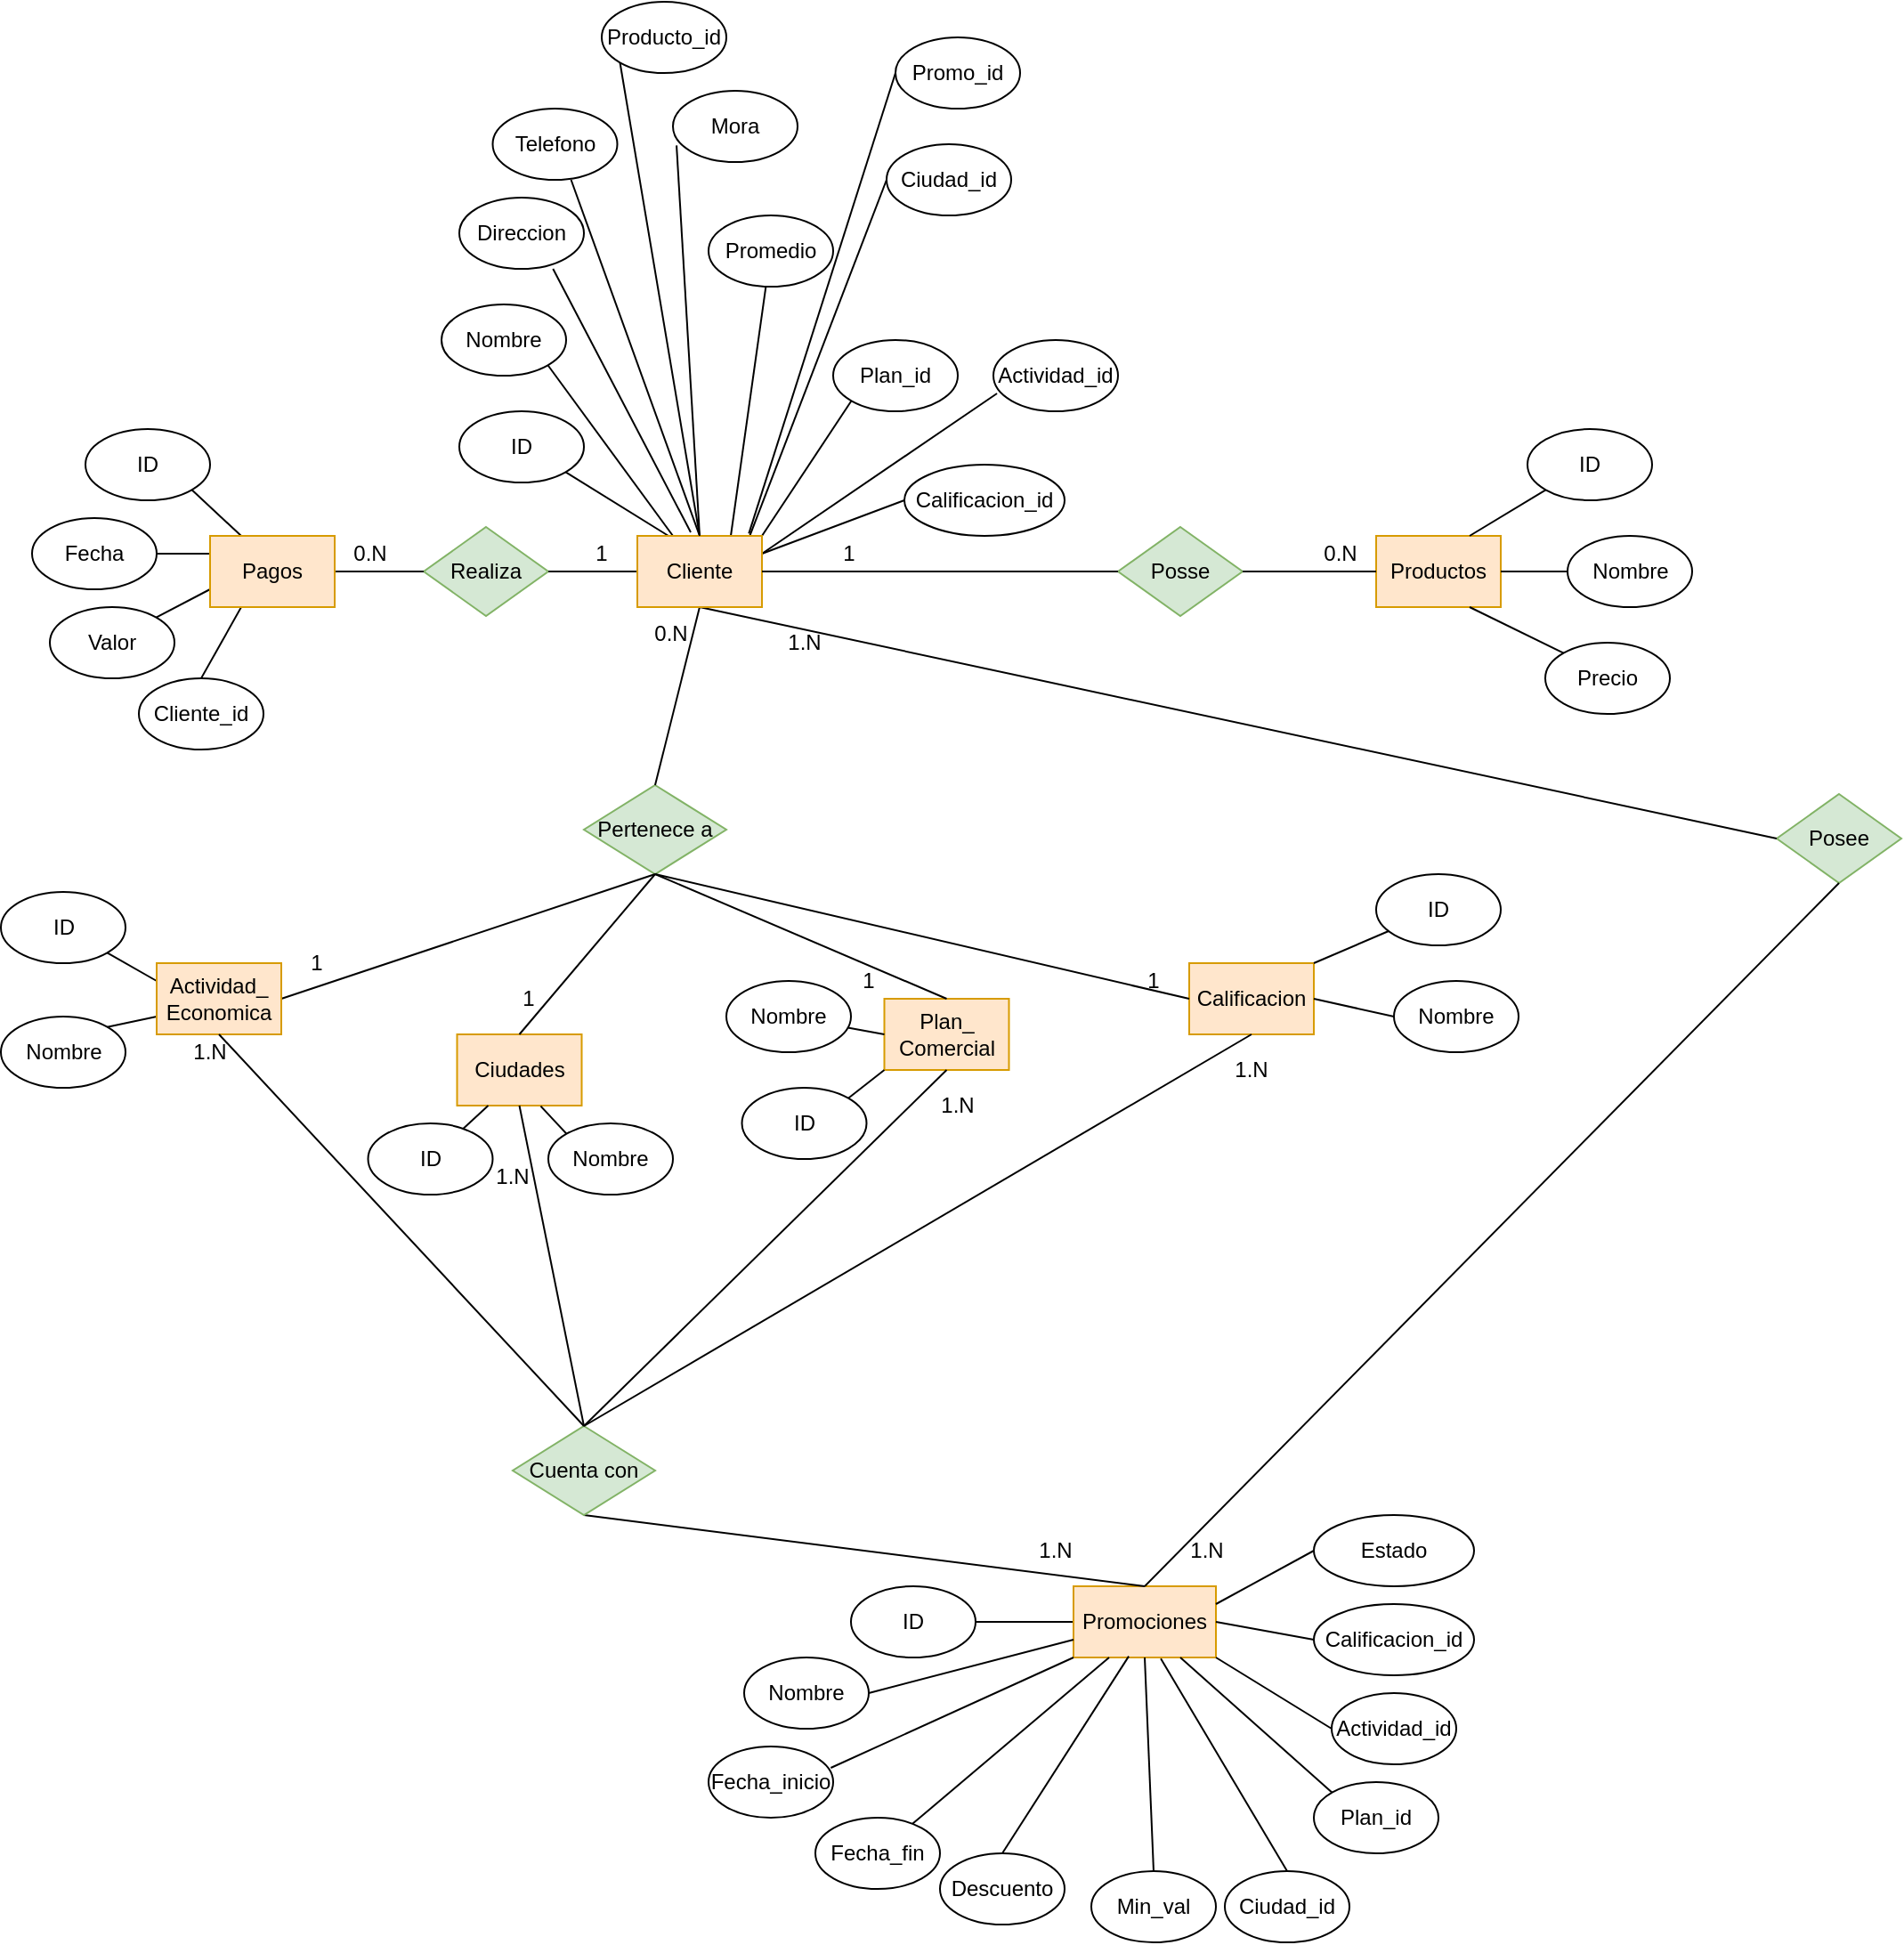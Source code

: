 <mxfile version="14.4.3" type="google"><diagram id="VTu1yRPB9StoLxbGAyZI" name="Page-1"><mxGraphModel dx="782" dy="469" grid="1" gridSize="10" guides="1" tooltips="1" connect="1" arrows="1" fold="1" page="1" pageScale="1" pageWidth="1400" pageHeight="850" math="0" shadow="0"><root><mxCell id="0"/><mxCell id="1" parent="0"/><mxCell id="OQWHtWhFhdK7vnxGkESi-1" value="Pagos" style="rounded=0;whiteSpace=wrap;html=1;" parent="1" vertex="1"><mxGeometry x="130" y="310" width="70" height="40" as="geometry"/></mxCell><mxCell id="OQWHtWhFhdK7vnxGkESi-2" value="ID" style="ellipse;whiteSpace=wrap;html=1;" parent="1" vertex="1"><mxGeometry x="60" y="250" width="70" height="40" as="geometry"/></mxCell><mxCell id="OQWHtWhFhdK7vnxGkESi-5" value="" style="endArrow=none;html=1;entryX=0;entryY=0.5;entryDx=0;entryDy=0;exitX=1;exitY=0.5;exitDx=0;exitDy=0;" parent="1" source="OQWHtWhFhdK7vnxGkESi-44" target="OQWHtWhFhdK7vnxGkESi-38" edge="1"><mxGeometry width="50" height="50" relative="1" as="geometry"><mxPoint x="630" y="1010" as="sourcePoint"/><mxPoint x="680" y="960" as="targetPoint"/></mxGeometry></mxCell><mxCell id="OQWHtWhFhdK7vnxGkESi-6" value="" style="endArrow=none;html=1;exitX=1;exitY=1;exitDx=0;exitDy=0;entryX=0.25;entryY=0;entryDx=0;entryDy=0;" parent="1" source="OQWHtWhFhdK7vnxGkESi-2" target="OQWHtWhFhdK7vnxGkESi-1" edge="1"><mxGeometry width="50" height="50" relative="1" as="geometry"><mxPoint x="370" y="410" as="sourcePoint"/><mxPoint x="420" y="360" as="targetPoint"/></mxGeometry></mxCell><mxCell id="OQWHtWhFhdK7vnxGkESi-8" value="Fecha" style="ellipse;whiteSpace=wrap;html=1;" parent="1" vertex="1"><mxGeometry x="30" y="300" width="70" height="40" as="geometry"/></mxCell><mxCell id="OQWHtWhFhdK7vnxGkESi-9" value="Valor" style="ellipse;whiteSpace=wrap;html=1;" parent="1" vertex="1"><mxGeometry x="40" y="350" width="70" height="40" as="geometry"/></mxCell><mxCell id="OQWHtWhFhdK7vnxGkESi-10" value="Cliente_id" style="ellipse;whiteSpace=wrap;html=1;" parent="1" vertex="1"><mxGeometry x="90" y="390" width="70" height="40" as="geometry"/></mxCell><mxCell id="OQWHtWhFhdK7vnxGkESi-11" value="" style="endArrow=none;html=1;exitX=1;exitY=0.5;exitDx=0;exitDy=0;entryX=0;entryY=0.25;entryDx=0;entryDy=0;" parent="1" source="OQWHtWhFhdK7vnxGkESi-8" target="OQWHtWhFhdK7vnxGkESi-1" edge="1"><mxGeometry width="50" height="50" relative="1" as="geometry"><mxPoint x="370" y="410" as="sourcePoint"/><mxPoint x="420" y="360" as="targetPoint"/></mxGeometry></mxCell><mxCell id="OQWHtWhFhdK7vnxGkESi-12" value="" style="endArrow=none;html=1;exitX=1;exitY=0;exitDx=0;exitDy=0;entryX=0;entryY=0.75;entryDx=0;entryDy=0;" parent="1" source="OQWHtWhFhdK7vnxGkESi-9" target="OQWHtWhFhdK7vnxGkESi-1" edge="1"><mxGeometry width="50" height="50" relative="1" as="geometry"><mxPoint x="110" y="330" as="sourcePoint"/><mxPoint x="140" y="330" as="targetPoint"/></mxGeometry></mxCell><mxCell id="OQWHtWhFhdK7vnxGkESi-13" value="" style="endArrow=none;html=1;entryX=0.25;entryY=1;entryDx=0;entryDy=0;exitX=0.5;exitY=0;exitDx=0;exitDy=0;" parent="1" source="OQWHtWhFhdK7vnxGkESi-10" target="OQWHtWhFhdK7vnxGkESi-1" edge="1"><mxGeometry width="50" height="50" relative="1" as="geometry"><mxPoint x="190" y="380" as="sourcePoint"/><mxPoint x="140" y="350" as="targetPoint"/></mxGeometry></mxCell><mxCell id="OQWHtWhFhdK7vnxGkESi-14" value="Realiza" style="rhombus;whiteSpace=wrap;html=1;fillColor=#d5e8d4;strokeColor=#82b366;" parent="1" vertex="1"><mxGeometry x="250" y="305" width="70" height="50" as="geometry"/></mxCell><mxCell id="OQWHtWhFhdK7vnxGkESi-15" value="" style="endArrow=none;html=1;exitX=1;exitY=0.5;exitDx=0;exitDy=0;entryX=0;entryY=0.5;entryDx=0;entryDy=0;" parent="1" source="OQWHtWhFhdK7vnxGkESi-1" target="OQWHtWhFhdK7vnxGkESi-14" edge="1"><mxGeometry width="50" height="50" relative="1" as="geometry"><mxPoint x="370" y="410" as="sourcePoint"/><mxPoint x="420" y="360" as="targetPoint"/></mxGeometry></mxCell><mxCell id="OQWHtWhFhdK7vnxGkESi-16" value="Cliente" style="rounded=0;whiteSpace=wrap;html=1;" parent="1" vertex="1"><mxGeometry x="370" y="310" width="70" height="40" as="geometry"/></mxCell><mxCell id="OQWHtWhFhdK7vnxGkESi-17" value="ID" style="ellipse;whiteSpace=wrap;html=1;" parent="1" vertex="1"><mxGeometry x="270" y="240" width="70" height="40" as="geometry"/></mxCell><mxCell id="OQWHtWhFhdK7vnxGkESi-18" value="Nombre" style="ellipse;whiteSpace=wrap;html=1;" parent="1" vertex="1"><mxGeometry x="260" y="180" width="70" height="40" as="geometry"/></mxCell><mxCell id="OQWHtWhFhdK7vnxGkESi-19" value="Direccion" style="ellipse;whiteSpace=wrap;html=1;" parent="1" vertex="1"><mxGeometry x="270" y="120" width="70" height="40" as="geometry"/></mxCell><mxCell id="OQWHtWhFhdK7vnxGkESi-20" value="Promedio" style="ellipse;whiteSpace=wrap;html=1;" parent="1" vertex="1"><mxGeometry x="410" y="130" width="70" height="40" as="geometry"/></mxCell><mxCell id="OQWHtWhFhdK7vnxGkESi-21" value="Plan_id" style="ellipse;whiteSpace=wrap;html=1;" parent="1" vertex="1"><mxGeometry x="480" y="200" width="70" height="40" as="geometry"/></mxCell><mxCell id="OQWHtWhFhdK7vnxGkESi-22" value="Ciudad_id" style="ellipse;whiteSpace=wrap;html=1;" parent="1" vertex="1"><mxGeometry x="510" y="90" width="70" height="40" as="geometry"/></mxCell><mxCell id="OQWHtWhFhdK7vnxGkESi-23" value="Actividad_id" style="ellipse;whiteSpace=wrap;html=1;" parent="1" vertex="1"><mxGeometry x="570" y="200" width="70" height="40" as="geometry"/></mxCell><mxCell id="OQWHtWhFhdK7vnxGkESi-24" value="Calificacion_id" style="ellipse;whiteSpace=wrap;html=1;" parent="1" vertex="1"><mxGeometry x="520" y="270" width="90" height="40" as="geometry"/></mxCell><mxCell id="OQWHtWhFhdK7vnxGkESi-25" value="Telefono" style="ellipse;whiteSpace=wrap;html=1;" parent="1" vertex="1"><mxGeometry x="288.75" y="70" width="70" height="40" as="geometry"/></mxCell><mxCell id="OQWHtWhFhdK7vnxGkESi-26" value="Mora" style="ellipse;whiteSpace=wrap;html=1;" parent="1" vertex="1"><mxGeometry x="390" y="60" width="70" height="40" as="geometry"/></mxCell><mxCell id="OQWHtWhFhdK7vnxGkESi-27" value="" style="endArrow=none;html=1;entryX=1;entryY=1;entryDx=0;entryDy=0;exitX=0.25;exitY=0;exitDx=0;exitDy=0;" parent="1" source="OQWHtWhFhdK7vnxGkESi-16" target="OQWHtWhFhdK7vnxGkESi-17" edge="1"><mxGeometry width="50" height="50" relative="1" as="geometry"><mxPoint x="670" y="300" as="sourcePoint"/><mxPoint x="720" y="250" as="targetPoint"/></mxGeometry></mxCell><mxCell id="OQWHtWhFhdK7vnxGkESi-28" value="" style="endArrow=none;html=1;entryX=1;entryY=0.5;entryDx=0;entryDy=0;exitX=0;exitY=0.5;exitDx=0;exitDy=0;" parent="1" source="OQWHtWhFhdK7vnxGkESi-16" target="OQWHtWhFhdK7vnxGkESi-14" edge="1"><mxGeometry width="50" height="50" relative="1" as="geometry"><mxPoint x="397.5" y="320" as="sourcePoint"/><mxPoint x="369.749" y="284.142" as="targetPoint"/></mxGeometry></mxCell><mxCell id="OQWHtWhFhdK7vnxGkESi-29" value="" style="endArrow=none;html=1;entryX=1;entryY=1;entryDx=0;entryDy=0;" parent="1" target="OQWHtWhFhdK7vnxGkESi-18" edge="1"><mxGeometry width="50" height="50" relative="1" as="geometry"><mxPoint x="390" y="310" as="sourcePoint"/><mxPoint x="330" y="340" as="targetPoint"/></mxGeometry></mxCell><mxCell id="OQWHtWhFhdK7vnxGkESi-30" value="" style="endArrow=none;html=1;entryX=0.752;entryY=1;entryDx=0;entryDy=0;entryPerimeter=0;" parent="1" target="OQWHtWhFhdK7vnxGkESi-19" edge="1"><mxGeometry width="50" height="50" relative="1" as="geometry"><mxPoint x="400" y="308" as="sourcePoint"/><mxPoint x="340" y="350" as="targetPoint"/></mxGeometry></mxCell><mxCell id="OQWHtWhFhdK7vnxGkESi-31" value="" style="endArrow=none;html=1;exitX=0.75;exitY=0;exitDx=0;exitDy=0;" parent="1" source="OQWHtWhFhdK7vnxGkESi-16" target="OQWHtWhFhdK7vnxGkESi-20" edge="1"><mxGeometry width="50" height="50" relative="1" as="geometry"><mxPoint x="400" y="360" as="sourcePoint"/><mxPoint x="350" y="360" as="targetPoint"/></mxGeometry></mxCell><mxCell id="OQWHtWhFhdK7vnxGkESi-32" value="" style="endArrow=none;html=1;entryX=0;entryY=1;entryDx=0;entryDy=0;exitX=1;exitY=0;exitDx=0;exitDy=0;" parent="1" source="OQWHtWhFhdK7vnxGkESi-16" target="OQWHtWhFhdK7vnxGkESi-21" edge="1"><mxGeometry width="50" height="50" relative="1" as="geometry"><mxPoint x="410" y="370" as="sourcePoint"/><mxPoint x="360" y="370" as="targetPoint"/></mxGeometry></mxCell><mxCell id="OQWHtWhFhdK7vnxGkESi-33" value="" style="endArrow=none;html=1;entryX=1;entryY=0.25;entryDx=0;entryDy=0;exitX=0;exitY=0.5;exitDx=0;exitDy=0;" parent="1" source="OQWHtWhFhdK7vnxGkESi-24" target="gHXuXM3ZF_FcvFqk8sQ2-2" edge="1"><mxGeometry width="50" height="50" relative="1" as="geometry"><mxPoint x="420" y="380" as="sourcePoint"/><mxPoint x="370" y="380" as="targetPoint"/></mxGeometry></mxCell><mxCell id="OQWHtWhFhdK7vnxGkESi-34" value="" style="endArrow=none;html=1;exitX=0.029;exitY=0.75;exitDx=0;exitDy=0;exitPerimeter=0;entryX=1;entryY=0.25;entryDx=0;entryDy=0;" parent="1" source="OQWHtWhFhdK7vnxGkESi-23" target="OQWHtWhFhdK7vnxGkESi-16" edge="1"><mxGeometry width="50" height="50" relative="1" as="geometry"><mxPoint x="430" y="390" as="sourcePoint"/><mxPoint x="380" y="390" as="targetPoint"/></mxGeometry></mxCell><mxCell id="OQWHtWhFhdK7vnxGkESi-35" value="" style="endArrow=none;html=1;exitX=0;exitY=0.5;exitDx=0;exitDy=0;entryX=0.895;entryY=0.033;entryDx=0;entryDy=0;entryPerimeter=0;" parent="1" source="OQWHtWhFhdK7vnxGkESi-22" target="gHXuXM3ZF_FcvFqk8sQ2-2" edge="1"><mxGeometry width="50" height="50" relative="1" as="geometry"><mxPoint x="440" y="400" as="sourcePoint"/><mxPoint x="440" y="300" as="targetPoint"/></mxGeometry></mxCell><mxCell id="OQWHtWhFhdK7vnxGkESi-36" value="" style="endArrow=none;html=1;entryX=0.5;entryY=0;entryDx=0;entryDy=0;exitX=0.029;exitY=0.767;exitDx=0;exitDy=0;exitPerimeter=0;" parent="1" source="OQWHtWhFhdK7vnxGkESi-26" target="OQWHtWhFhdK7vnxGkESi-16" edge="1"><mxGeometry width="50" height="50" relative="1" as="geometry"><mxPoint x="450" y="410" as="sourcePoint"/><mxPoint x="400" y="410" as="targetPoint"/></mxGeometry></mxCell><mxCell id="OQWHtWhFhdK7vnxGkESi-37" value="" style="endArrow=none;html=1;entryX=0.5;entryY=0;entryDx=0;entryDy=0;exitX=0.629;exitY=1;exitDx=0;exitDy=0;exitPerimeter=0;" parent="1" source="OQWHtWhFhdK7vnxGkESi-25" target="OQWHtWhFhdK7vnxGkESi-16" edge="1"><mxGeometry width="50" height="50" relative="1" as="geometry"><mxPoint x="460" y="420" as="sourcePoint"/><mxPoint x="410" y="420" as="targetPoint"/></mxGeometry></mxCell><mxCell id="OQWHtWhFhdK7vnxGkESi-38" value="Promociones" style="rounded=0;whiteSpace=wrap;html=1;fillColor=#ffe6cc;strokeColor=#d79b00;" parent="1" vertex="1"><mxGeometry x="615" y="900" width="80" height="40" as="geometry"/></mxCell><mxCell id="OQWHtWhFhdK7vnxGkESi-40" value="Posee" style="rhombus;whiteSpace=wrap;html=1;fillColor=#d5e8d4;strokeColor=#82b366;" parent="1" vertex="1"><mxGeometry x="1010" y="455" width="70" height="50" as="geometry"/></mxCell><mxCell id="OQWHtWhFhdK7vnxGkESi-41" value="" style="endArrow=none;html=1;exitX=0.5;exitY=1;exitDx=0;exitDy=0;entryX=0;entryY=0.5;entryDx=0;entryDy=0;" parent="1" source="OQWHtWhFhdK7vnxGkESi-16" target="OQWHtWhFhdK7vnxGkESi-40" edge="1"><mxGeometry width="50" height="50" relative="1" as="geometry"><mxPoint x="670" y="300" as="sourcePoint"/><mxPoint x="1010" y="440" as="targetPoint"/></mxGeometry></mxCell><mxCell id="OQWHtWhFhdK7vnxGkESi-42" value="" style="endArrow=none;html=1;exitX=0.5;exitY=1;exitDx=0;exitDy=0;entryX=0.5;entryY=0;entryDx=0;entryDy=0;" parent="1" source="OQWHtWhFhdK7vnxGkESi-40" target="OQWHtWhFhdK7vnxGkESi-38" edge="1"><mxGeometry width="50" height="50" relative="1" as="geometry"><mxPoint x="680" y="310" as="sourcePoint"/><mxPoint x="730" y="260" as="targetPoint"/></mxGeometry></mxCell><mxCell id="OQWHtWhFhdK7vnxGkESi-44" value="ID" style="ellipse;whiteSpace=wrap;html=1;" parent="1" vertex="1"><mxGeometry x="490" y="900" width="70" height="40" as="geometry"/></mxCell><mxCell id="OQWHtWhFhdK7vnxGkESi-45" value="Nombre" style="ellipse;whiteSpace=wrap;html=1;" parent="1" vertex="1"><mxGeometry x="430" y="940" width="70" height="40" as="geometry"/></mxCell><mxCell id="OQWHtWhFhdK7vnxGkESi-46" value="Fecha_inicio" style="ellipse;whiteSpace=wrap;html=1;" parent="1" vertex="1"><mxGeometry x="410" y="990" width="70" height="40" as="geometry"/></mxCell><mxCell id="OQWHtWhFhdK7vnxGkESi-47" value="Fecha_fin" style="ellipse;whiteSpace=wrap;html=1;" parent="1" vertex="1"><mxGeometry x="470" y="1030" width="70" height="40" as="geometry"/></mxCell><mxCell id="OQWHtWhFhdK7vnxGkESi-48" value="Descuento" style="ellipse;whiteSpace=wrap;html=1;" parent="1" vertex="1"><mxGeometry x="540" y="1050" width="70" height="40" as="geometry"/></mxCell><mxCell id="OQWHtWhFhdK7vnxGkESi-49" value="Min_val" style="ellipse;whiteSpace=wrap;html=1;" parent="1" vertex="1"><mxGeometry x="625" y="1060" width="70" height="40" as="geometry"/></mxCell><mxCell id="OQWHtWhFhdK7vnxGkESi-50" value="Ciudad_id" style="ellipse;whiteSpace=wrap;html=1;" parent="1" vertex="1"><mxGeometry x="700" y="1060" width="70" height="40" as="geometry"/></mxCell><mxCell id="OQWHtWhFhdK7vnxGkESi-51" value="Plan_id" style="ellipse;whiteSpace=wrap;html=1;" parent="1" vertex="1"><mxGeometry x="750" y="1010" width="70" height="40" as="geometry"/></mxCell><mxCell id="OQWHtWhFhdK7vnxGkESi-52" value="Actividad_id" style="ellipse;whiteSpace=wrap;html=1;" parent="1" vertex="1"><mxGeometry x="760" y="960" width="70" height="40" as="geometry"/></mxCell><mxCell id="OQWHtWhFhdK7vnxGkESi-53" value="Calificacion_id" style="ellipse;whiteSpace=wrap;html=1;" parent="1" vertex="1"><mxGeometry x="750" y="910" width="90" height="40" as="geometry"/></mxCell><mxCell id="OQWHtWhFhdK7vnxGkESi-54" value="" style="endArrow=none;html=1;exitX=1;exitY=0.5;exitDx=0;exitDy=0;entryX=0;entryY=0.75;entryDx=0;entryDy=0;" parent="1" source="OQWHtWhFhdK7vnxGkESi-45" target="OQWHtWhFhdK7vnxGkESi-38" edge="1"><mxGeometry width="50" height="50" relative="1" as="geometry"><mxPoint x="570" y="930" as="sourcePoint"/><mxPoint x="610" y="970" as="targetPoint"/></mxGeometry></mxCell><mxCell id="OQWHtWhFhdK7vnxGkESi-55" value="" style="endArrow=none;html=1;exitX=0.981;exitY=0.3;exitDx=0;exitDy=0;exitPerimeter=0;entryX=0;entryY=1;entryDx=0;entryDy=0;" parent="1" source="OQWHtWhFhdK7vnxGkESi-46" target="OQWHtWhFhdK7vnxGkESi-38" edge="1"><mxGeometry width="50" height="50" relative="1" as="geometry"><mxPoint x="580" y="940" as="sourcePoint"/><mxPoint x="630" y="960" as="targetPoint"/></mxGeometry></mxCell><mxCell id="OQWHtWhFhdK7vnxGkESi-56" value="" style="endArrow=none;html=1;entryX=0.25;entryY=1;entryDx=0;entryDy=0;" parent="1" source="OQWHtWhFhdK7vnxGkESi-47" target="OQWHtWhFhdK7vnxGkESi-38" edge="1"><mxGeometry width="50" height="50" relative="1" as="geometry"><mxPoint x="590" y="950" as="sourcePoint"/><mxPoint x="645" y="950" as="targetPoint"/></mxGeometry></mxCell><mxCell id="OQWHtWhFhdK7vnxGkESi-57" value="" style="endArrow=none;html=1;entryX=0.388;entryY=0.983;entryDx=0;entryDy=0;exitX=0.5;exitY=0;exitDx=0;exitDy=0;entryPerimeter=0;" parent="1" source="OQWHtWhFhdK7vnxGkESi-48" target="OQWHtWhFhdK7vnxGkESi-38" edge="1"><mxGeometry width="50" height="50" relative="1" as="geometry"><mxPoint x="534.588" y="1043.426" as="sourcePoint"/><mxPoint x="645" y="950" as="targetPoint"/></mxGeometry></mxCell><mxCell id="OQWHtWhFhdK7vnxGkESi-58" value="" style="endArrow=none;html=1;entryX=0.5;entryY=1;entryDx=0;entryDy=0;exitX=0.5;exitY=0;exitDx=0;exitDy=0;" parent="1" source="OQWHtWhFhdK7vnxGkESi-49" target="OQWHtWhFhdK7vnxGkESi-38" edge="1"><mxGeometry width="50" height="50" relative="1" as="geometry"><mxPoint x="544.588" y="1053.426" as="sourcePoint"/><mxPoint x="655" y="960" as="targetPoint"/></mxGeometry></mxCell><mxCell id="OQWHtWhFhdK7vnxGkESi-59" value="" style="endArrow=none;html=1;entryX=0.613;entryY=1.017;entryDx=0;entryDy=0;exitX=0.5;exitY=0;exitDx=0;exitDy=0;entryPerimeter=0;" parent="1" source="OQWHtWhFhdK7vnxGkESi-50" target="OQWHtWhFhdK7vnxGkESi-38" edge="1"><mxGeometry width="50" height="50" relative="1" as="geometry"><mxPoint x="554.588" y="1063.426" as="sourcePoint"/><mxPoint x="665" y="970" as="targetPoint"/></mxGeometry></mxCell><mxCell id="OQWHtWhFhdK7vnxGkESi-60" value="" style="endArrow=none;html=1;entryX=0;entryY=0;entryDx=0;entryDy=0;exitX=0.75;exitY=1;exitDx=0;exitDy=0;" parent="1" source="OQWHtWhFhdK7vnxGkESi-38" target="OQWHtWhFhdK7vnxGkESi-51" edge="1"><mxGeometry width="50" height="50" relative="1" as="geometry"><mxPoint x="564.588" y="1073.426" as="sourcePoint"/><mxPoint x="675" y="980" as="targetPoint"/></mxGeometry></mxCell><mxCell id="OQWHtWhFhdK7vnxGkESi-61" value="" style="endArrow=none;html=1;entryX=0;entryY=0.5;entryDx=0;entryDy=0;exitX=1;exitY=1;exitDx=0;exitDy=0;" parent="1" source="OQWHtWhFhdK7vnxGkESi-38" target="OQWHtWhFhdK7vnxGkESi-52" edge="1"><mxGeometry width="50" height="50" relative="1" as="geometry"><mxPoint x="685" y="950" as="sourcePoint"/><mxPoint x="770.251" y="1025.858" as="targetPoint"/></mxGeometry></mxCell><mxCell id="OQWHtWhFhdK7vnxGkESi-62" value="" style="endArrow=none;html=1;entryX=0;entryY=0.5;entryDx=0;entryDy=0;exitX=1;exitY=0.5;exitDx=0;exitDy=0;" parent="1" source="OQWHtWhFhdK7vnxGkESi-38" target="OQWHtWhFhdK7vnxGkESi-53" edge="1"><mxGeometry width="50" height="50" relative="1" as="geometry"><mxPoint x="695" y="960" as="sourcePoint"/><mxPoint x="780.251" y="1035.858" as="targetPoint"/></mxGeometry></mxCell><mxCell id="OQWHtWhFhdK7vnxGkESi-64" value="ID" style="ellipse;whiteSpace=wrap;html=1;" parent="1" vertex="1"><mxGeometry x="12.5" y="510" width="70" height="40" as="geometry"/></mxCell><mxCell id="OQWHtWhFhdK7vnxGkESi-65" value="" style="endArrow=none;html=1;exitX=1;exitY=1;exitDx=0;exitDy=0;entryX=0;entryY=0.25;entryDx=0;entryDy=0;" parent="1" source="OQWHtWhFhdK7vnxGkESi-64" target="gHXuXM3ZF_FcvFqk8sQ2-3" edge="1"><mxGeometry width="50" height="50" relative="1" as="geometry"><mxPoint x="340" y="610" as="sourcePoint"/><mxPoint x="117.5" y="510" as="targetPoint"/></mxGeometry></mxCell><mxCell id="OQWHtWhFhdK7vnxGkESi-66" value="Ciudades" style="rounded=0;whiteSpace=wrap;html=1;fillColor=#ffe6cc;strokeColor=#d79b00;" parent="1" vertex="1"><mxGeometry x="268.75" y="590" width="70" height="40" as="geometry"/></mxCell><mxCell id="OQWHtWhFhdK7vnxGkESi-67" value="ID" style="ellipse;whiteSpace=wrap;html=1;" parent="1" vertex="1"><mxGeometry x="218.75" y="640" width="70" height="40" as="geometry"/></mxCell><mxCell id="OQWHtWhFhdK7vnxGkESi-68" value="" style="endArrow=none;html=1;entryX=0.25;entryY=1;entryDx=0;entryDy=0;" parent="1" source="OQWHtWhFhdK7vnxGkESi-67" target="OQWHtWhFhdK7vnxGkESi-66" edge="1"><mxGeometry width="50" height="50" relative="1" as="geometry"><mxPoint x="508.75" y="720" as="sourcePoint"/><mxPoint x="558.75" y="670" as="targetPoint"/></mxGeometry></mxCell><mxCell id="OQWHtWhFhdK7vnxGkESi-69" value="Plan_&lt;br&gt;Comercial" style="rounded=0;whiteSpace=wrap;html=1;fillColor=#ffe6cc;strokeColor=#d79b00;" parent="1" vertex="1"><mxGeometry x="508.75" y="570" width="70" height="40" as="geometry"/></mxCell><mxCell id="OQWHtWhFhdK7vnxGkESi-70" value="ID" style="ellipse;whiteSpace=wrap;html=1;" parent="1" vertex="1"><mxGeometry x="428.75" y="620" width="70" height="40" as="geometry"/></mxCell><mxCell id="OQWHtWhFhdK7vnxGkESi-71" value="" style="endArrow=none;html=1;exitX=1;exitY=0;exitDx=0;exitDy=0;entryX=0;entryY=1;entryDx=0;entryDy=0;" parent="1" source="OQWHtWhFhdK7vnxGkESi-70" target="OQWHtWhFhdK7vnxGkESi-69" edge="1"><mxGeometry width="50" height="50" relative="1" as="geometry"><mxPoint x="593.75" y="765" as="sourcePoint"/><mxPoint x="643.75" y="715" as="targetPoint"/></mxGeometry></mxCell><mxCell id="OQWHtWhFhdK7vnxGkESi-72" value="Calificacion" style="rounded=0;whiteSpace=wrap;html=1;fillColor=#ffe6cc;strokeColor=#d79b00;" parent="1" vertex="1"><mxGeometry x="680" y="550" width="70" height="40" as="geometry"/></mxCell><mxCell id="OQWHtWhFhdK7vnxGkESi-73" value="ID" style="ellipse;whiteSpace=wrap;html=1;" parent="1" vertex="1"><mxGeometry x="785" y="500" width="70" height="40" as="geometry"/></mxCell><mxCell id="OQWHtWhFhdK7vnxGkESi-74" value="" style="endArrow=none;html=1;entryX=1;entryY=0;entryDx=0;entryDy=0;" parent="1" source="OQWHtWhFhdK7vnxGkESi-73" target="OQWHtWhFhdK7vnxGkESi-72" edge="1"><mxGeometry width="50" height="50" relative="1" as="geometry"><mxPoint x="920" y="650" as="sourcePoint"/><mxPoint x="742.5" y="595" as="targetPoint"/></mxGeometry></mxCell><mxCell id="OQWHtWhFhdK7vnxGkESi-75" value="Nombre" style="ellipse;whiteSpace=wrap;html=1;" parent="1" vertex="1"><mxGeometry x="12.5" y="580" width="70" height="40" as="geometry"/></mxCell><mxCell id="OQWHtWhFhdK7vnxGkESi-76" value="" style="endArrow=none;html=1;exitX=1;exitY=0;exitDx=0;exitDy=0;entryX=0;entryY=0.75;entryDx=0;entryDy=0;" parent="1" source="OQWHtWhFhdK7vnxGkESi-75" target="gHXuXM3ZF_FcvFqk8sQ2-3" edge="1"><mxGeometry width="50" height="50" relative="1" as="geometry"><mxPoint x="322.5" y="670" as="sourcePoint"/><mxPoint x="100" y="530" as="targetPoint"/></mxGeometry></mxCell><mxCell id="OQWHtWhFhdK7vnxGkESi-79" value="" style="endArrow=none;html=1;exitX=0;exitY=0.5;exitDx=0;exitDy=0;entryX=1;entryY=0.5;entryDx=0;entryDy=0;" parent="1" source="OQWHtWhFhdK7vnxGkESi-80" target="OQWHtWhFhdK7vnxGkESi-72" edge="1"><mxGeometry width="50" height="50" relative="1" as="geometry"><mxPoint x="902.5" y="710" as="sourcePoint"/><mxPoint x="680" y="570" as="targetPoint"/></mxGeometry></mxCell><mxCell id="OQWHtWhFhdK7vnxGkESi-80" value="Nombre" style="ellipse;whiteSpace=wrap;html=1;" parent="1" vertex="1"><mxGeometry x="795" y="560" width="70" height="40" as="geometry"/></mxCell><mxCell id="OQWHtWhFhdK7vnxGkESi-81" value="" style="endArrow=none;html=1;exitX=0;exitY=0;exitDx=0;exitDy=0;entryX=0.671;entryY=1.007;entryDx=0;entryDy=0;entryPerimeter=0;" parent="1" source="OQWHtWhFhdK7vnxGkESi-82" target="OQWHtWhFhdK7vnxGkESi-66" edge="1"><mxGeometry width="50" height="50" relative="1" as="geometry"><mxPoint x="491.25" y="780" as="sourcePoint"/><mxPoint x="268.75" y="640" as="targetPoint"/></mxGeometry></mxCell><mxCell id="OQWHtWhFhdK7vnxGkESi-82" value="Nombre" style="ellipse;whiteSpace=wrap;html=1;" parent="1" vertex="1"><mxGeometry x="320" y="640" width="70" height="40" as="geometry"/></mxCell><mxCell id="OQWHtWhFhdK7vnxGkESi-83" value="" style="endArrow=none;html=1;entryX=0;entryY=0.5;entryDx=0;entryDy=0;" parent="1" source="OQWHtWhFhdK7vnxGkESi-84" target="OQWHtWhFhdK7vnxGkESi-69" edge="1"><mxGeometry width="50" height="50" relative="1" as="geometry"><mxPoint x="593.75" y="875" as="sourcePoint"/><mxPoint x="371.25" y="735" as="targetPoint"/></mxGeometry></mxCell><mxCell id="OQWHtWhFhdK7vnxGkESi-84" value="Nombre" style="ellipse;whiteSpace=wrap;html=1;" parent="1" vertex="1"><mxGeometry x="420" y="560" width="70" height="40" as="geometry"/></mxCell><mxCell id="OQWHtWhFhdK7vnxGkESi-86" value="Pertenece a" style="rhombus;whiteSpace=wrap;html=1;fillColor=#d5e8d4;strokeColor=#82b366;" parent="1" vertex="1"><mxGeometry x="340" y="450" width="80" height="50" as="geometry"/></mxCell><mxCell id="OQWHtWhFhdK7vnxGkESi-88" value="" style="endArrow=none;html=1;exitX=0.5;exitY=1;exitDx=0;exitDy=0;entryX=0.5;entryY=0;entryDx=0;entryDy=0;" parent="1" source="OQWHtWhFhdK7vnxGkESi-16" target="OQWHtWhFhdK7vnxGkESi-86" edge="1"><mxGeometry width="50" height="50" relative="1" as="geometry"><mxPoint x="99.749" y="494.142" as="sourcePoint"/><mxPoint x="340" y="400" as="targetPoint"/></mxGeometry></mxCell><mxCell id="OQWHtWhFhdK7vnxGkESi-89" value="" style="endArrow=none;html=1;exitX=0.5;exitY=0;exitDx=0;exitDy=0;entryX=0.5;entryY=1;entryDx=0;entryDy=0;" parent="1" source="OQWHtWhFhdK7vnxGkESi-38" target="gHXuXM3ZF_FcvFqk8sQ2-13" edge="1"><mxGeometry width="50" height="50" relative="1" as="geometry"><mxPoint x="397.5" y="360" as="sourcePoint"/><mxPoint x="540" y="470" as="targetPoint"/></mxGeometry></mxCell><mxCell id="OQWHtWhFhdK7vnxGkESi-90" value="" style="endArrow=none;html=1;exitX=0.5;exitY=1;exitDx=0;exitDy=0;entryX=1;entryY=0.5;entryDx=0;entryDy=0;" parent="1" source="OQWHtWhFhdK7vnxGkESi-86" target="gHXuXM3ZF_FcvFqk8sQ2-3" edge="1"><mxGeometry width="50" height="50" relative="1" as="geometry"><mxPoint x="407.5" y="370" as="sourcePoint"/><mxPoint x="170" y="530" as="targetPoint"/></mxGeometry></mxCell><mxCell id="OQWHtWhFhdK7vnxGkESi-91" value="" style="endArrow=none;html=1;exitX=0.5;exitY=1;exitDx=0;exitDy=0;entryX=0.5;entryY=0;entryDx=0;entryDy=0;" parent="1" source="OQWHtWhFhdK7vnxGkESi-86" target="OQWHtWhFhdK7vnxGkESi-66" edge="1"><mxGeometry width="50" height="50" relative="1" as="geometry"><mxPoint x="417.5" y="380" as="sourcePoint"/><mxPoint x="380" y="490" as="targetPoint"/></mxGeometry></mxCell><mxCell id="OQWHtWhFhdK7vnxGkESi-92" value="" style="endArrow=none;html=1;entryX=0.5;entryY=0;entryDx=0;entryDy=0;exitX=0.5;exitY=1;exitDx=0;exitDy=0;" parent="1" source="OQWHtWhFhdK7vnxGkESi-86" target="OQWHtWhFhdK7vnxGkESi-69" edge="1"><mxGeometry width="50" height="50" relative="1" as="geometry"><mxPoint x="330" y="500" as="sourcePoint"/><mxPoint x="390" y="500" as="targetPoint"/></mxGeometry></mxCell><mxCell id="OQWHtWhFhdK7vnxGkESi-93" value="" style="endArrow=none;html=1;exitX=0.5;exitY=1;exitDx=0;exitDy=0;entryX=0;entryY=0.5;entryDx=0;entryDy=0;" parent="1" source="OQWHtWhFhdK7vnxGkESi-86" target="OQWHtWhFhdK7vnxGkESi-72" edge="1"><mxGeometry width="50" height="50" relative="1" as="geometry"><mxPoint x="437.5" y="400" as="sourcePoint"/><mxPoint x="400" y="510" as="targetPoint"/></mxGeometry></mxCell><mxCell id="gHXuXM3ZF_FcvFqk8sQ2-1" value="Pagos" style="rounded=0;whiteSpace=wrap;html=1;fillColor=#ffe6cc;strokeColor=#d79b00;" parent="1" vertex="1"><mxGeometry x="130" y="310" width="70" height="40" as="geometry"/></mxCell><mxCell id="gHXuXM3ZF_FcvFqk8sQ2-2" value="Cliente" style="rounded=0;whiteSpace=wrap;html=1;fillColor=#ffe6cc;strokeColor=#d79b00;" parent="1" vertex="1"><mxGeometry x="370" y="310" width="70" height="40" as="geometry"/></mxCell><mxCell id="gHXuXM3ZF_FcvFqk8sQ2-3" value="Actividad_&lt;br&gt;Economica" style="rounded=0;whiteSpace=wrap;html=1;fillColor=#ffe6cc;strokeColor=#d79b00;" parent="1" vertex="1"><mxGeometry x="100" y="550" width="70" height="40" as="geometry"/></mxCell><mxCell id="gHXuXM3ZF_FcvFqk8sQ2-4" value="0.N" style="text;html=1;strokeColor=none;fillColor=none;align=center;verticalAlign=middle;whiteSpace=wrap;rounded=0;" parent="1" vertex="1"><mxGeometry x="200" y="310" width="40" height="20" as="geometry"/></mxCell><mxCell id="gHXuXM3ZF_FcvFqk8sQ2-5" value="1" style="text;html=1;strokeColor=none;fillColor=none;align=center;verticalAlign=middle;whiteSpace=wrap;rounded=0;" parent="1" vertex="1"><mxGeometry x="330" y="310" width="40" height="20" as="geometry"/></mxCell><mxCell id="gHXuXM3ZF_FcvFqk8sQ2-6" value="1.N" style="text;html=1;strokeColor=none;fillColor=none;align=center;verticalAlign=middle;whiteSpace=wrap;rounded=0;" parent="1" vertex="1"><mxGeometry x="443.75" y="360" width="40" height="20" as="geometry"/></mxCell><mxCell id="gHXuXM3ZF_FcvFqk8sQ2-7" value="1.N" style="text;html=1;strokeColor=none;fillColor=none;align=center;verticalAlign=middle;whiteSpace=wrap;rounded=0;" parent="1" vertex="1"><mxGeometry x="670" y="870" width="40" height="20" as="geometry"/></mxCell><mxCell id="gHXuXM3ZF_FcvFqk8sQ2-8" value="1" style="text;html=1;strokeColor=none;fillColor=none;align=center;verticalAlign=middle;whiteSpace=wrap;rounded=0;" parent="1" vertex="1"><mxGeometry x="640" y="550" width="40" height="20" as="geometry"/></mxCell><mxCell id="gHXuXM3ZF_FcvFqk8sQ2-10" value="1" style="text;html=1;strokeColor=none;fillColor=none;align=center;verticalAlign=middle;whiteSpace=wrap;rounded=0;" parent="1" vertex="1"><mxGeometry x="480" y="550" width="40" height="20" as="geometry"/></mxCell><mxCell id="gHXuXM3ZF_FcvFqk8sQ2-11" value="1" style="text;html=1;strokeColor=none;fillColor=none;align=center;verticalAlign=middle;whiteSpace=wrap;rounded=0;" parent="1" vertex="1"><mxGeometry x="288.75" y="560" width="40" height="20" as="geometry"/></mxCell><mxCell id="gHXuXM3ZF_FcvFqk8sQ2-12" value="1" style="text;html=1;strokeColor=none;fillColor=none;align=center;verticalAlign=middle;whiteSpace=wrap;rounded=0;" parent="1" vertex="1"><mxGeometry x="170" y="540" width="40" height="20" as="geometry"/></mxCell><mxCell id="gHXuXM3ZF_FcvFqk8sQ2-13" value="Cuenta con" style="rhombus;whiteSpace=wrap;html=1;fillColor=#d5e8d4;strokeColor=#82b366;" parent="1" vertex="1"><mxGeometry x="300" y="810" width="80" height="50" as="geometry"/></mxCell><mxCell id="gHXuXM3ZF_FcvFqk8sQ2-17" value="0.N" style="text;html=1;strokeColor=none;fillColor=none;align=center;verticalAlign=middle;whiteSpace=wrap;rounded=0;" parent="1" vertex="1"><mxGeometry x="368.75" y="355" width="40" height="20" as="geometry"/></mxCell><mxCell id="gHXuXM3ZF_FcvFqk8sQ2-18" value="" style="endArrow=none;html=1;entryX=0.5;entryY=1;entryDx=0;entryDy=0;exitX=0.5;exitY=0;exitDx=0;exitDy=0;" parent="1" source="gHXuXM3ZF_FcvFqk8sQ2-13" target="gHXuXM3ZF_FcvFqk8sQ2-3" edge="1"><mxGeometry width="50" height="50" relative="1" as="geometry"><mxPoint x="390" y="510" as="sourcePoint"/><mxPoint x="180" y="580" as="targetPoint"/></mxGeometry></mxCell><mxCell id="gHXuXM3ZF_FcvFqk8sQ2-19" value="" style="endArrow=none;html=1;entryX=0.5;entryY=1;entryDx=0;entryDy=0;exitX=0.5;exitY=0;exitDx=0;exitDy=0;" parent="1" source="gHXuXM3ZF_FcvFqk8sQ2-13" target="OQWHtWhFhdK7vnxGkESi-66" edge="1"><mxGeometry width="50" height="50" relative="1" as="geometry"><mxPoint x="336.265" y="828.585" as="sourcePoint"/><mxPoint x="145" y="600" as="targetPoint"/></mxGeometry></mxCell><mxCell id="gHXuXM3ZF_FcvFqk8sQ2-20" value="" style="endArrow=none;html=1;entryX=0.5;entryY=1;entryDx=0;entryDy=0;exitX=0.5;exitY=0;exitDx=0;exitDy=0;" parent="1" source="gHXuXM3ZF_FcvFqk8sQ2-13" target="OQWHtWhFhdK7vnxGkESi-69" edge="1"><mxGeometry width="50" height="50" relative="1" as="geometry"><mxPoint x="350" y="820" as="sourcePoint"/><mxPoint x="313.75" y="640" as="targetPoint"/></mxGeometry></mxCell><mxCell id="gHXuXM3ZF_FcvFqk8sQ2-21" value="" style="endArrow=none;html=1;entryX=0.5;entryY=1;entryDx=0;entryDy=0;exitX=0.5;exitY=0;exitDx=0;exitDy=0;" parent="1" source="gHXuXM3ZF_FcvFqk8sQ2-13" target="OQWHtWhFhdK7vnxGkESi-72" edge="1"><mxGeometry width="50" height="50" relative="1" as="geometry"><mxPoint x="360" y="830" as="sourcePoint"/><mxPoint x="323.75" y="650" as="targetPoint"/></mxGeometry></mxCell><mxCell id="gHXuXM3ZF_FcvFqk8sQ2-22" value="1.N" style="text;html=1;strokeColor=none;fillColor=none;align=center;verticalAlign=middle;whiteSpace=wrap;rounded=0;" parent="1" vertex="1"><mxGeometry x="585" y="870" width="40" height="20" as="geometry"/></mxCell><mxCell id="gHXuXM3ZF_FcvFqk8sQ2-23" value="1.N" style="text;html=1;strokeColor=none;fillColor=none;align=center;verticalAlign=middle;whiteSpace=wrap;rounded=0;" parent="1" vertex="1"><mxGeometry x="695" y="600" width="40" height="20" as="geometry"/></mxCell><mxCell id="gHXuXM3ZF_FcvFqk8sQ2-24" value="1.N" style="text;html=1;strokeColor=none;fillColor=none;align=center;verticalAlign=middle;whiteSpace=wrap;rounded=0;" parent="1" vertex="1"><mxGeometry x="530" y="620" width="40" height="20" as="geometry"/></mxCell><mxCell id="gHXuXM3ZF_FcvFqk8sQ2-25" value="1.N" style="text;html=1;strokeColor=none;fillColor=none;align=center;verticalAlign=middle;whiteSpace=wrap;rounded=0;" parent="1" vertex="1"><mxGeometry x="280" y="660" width="40" height="20" as="geometry"/></mxCell><mxCell id="gHXuXM3ZF_FcvFqk8sQ2-26" value="1.N" style="text;html=1;strokeColor=none;fillColor=none;align=center;verticalAlign=middle;whiteSpace=wrap;rounded=0;" parent="1" vertex="1"><mxGeometry x="110" y="590" width="40" height="20" as="geometry"/></mxCell><mxCell id="sV-SqvLmvmqHGGc41PR5-1" value="Promo_id" style="ellipse;whiteSpace=wrap;html=1;" parent="1" vertex="1"><mxGeometry x="515" y="30" width="70" height="40" as="geometry"/></mxCell><mxCell id="sV-SqvLmvmqHGGc41PR5-2" value="" style="endArrow=none;html=1;exitX=0.895;exitY=-0.033;exitDx=0;exitDy=0;entryX=0;entryY=0.5;entryDx=0;entryDy=0;exitPerimeter=0;" parent="1" source="gHXuXM3ZF_FcvFqk8sQ2-2" target="sV-SqvLmvmqHGGc41PR5-1" edge="1"><mxGeometry width="50" height="50" relative="1" as="geometry"><mxPoint x="560" y="270" as="sourcePoint"/><mxPoint x="610" y="220" as="targetPoint"/></mxGeometry></mxCell><mxCell id="xlJoCgiuPbR1aER7HLop-1" value="Producto_id" style="ellipse;whiteSpace=wrap;html=1;" parent="1" vertex="1"><mxGeometry x="350" y="10" width="70" height="40" as="geometry"/></mxCell><mxCell id="xlJoCgiuPbR1aER7HLop-2" value="" style="endArrow=none;html=1;entryX=0.5;entryY=0;entryDx=0;entryDy=0;exitX=0;exitY=1;exitDx=0;exitDy=0;" parent="1" source="xlJoCgiuPbR1aER7HLop-1" target="gHXuXM3ZF_FcvFqk8sQ2-2" edge="1"><mxGeometry width="50" height="50" relative="1" as="geometry"><mxPoint x="402.03" y="100.68" as="sourcePoint"/><mxPoint x="415" y="320" as="targetPoint"/></mxGeometry></mxCell><mxCell id="xlJoCgiuPbR1aER7HLop-3" value="Posse" style="rhombus;whiteSpace=wrap;html=1;fillColor=#d5e8d4;strokeColor=#82b366;" parent="1" vertex="1"><mxGeometry x="640" y="305" width="70" height="50" as="geometry"/></mxCell><mxCell id="xlJoCgiuPbR1aER7HLop-4" value="Productos" style="rounded=0;whiteSpace=wrap;html=1;fillColor=#ffe6cc;strokeColor=#d79b00;" parent="1" vertex="1"><mxGeometry x="785" y="310" width="70" height="40" as="geometry"/></mxCell><mxCell id="xlJoCgiuPbR1aER7HLop-5" value="ID" style="ellipse;whiteSpace=wrap;html=1;" parent="1" vertex="1"><mxGeometry x="870" y="250" width="70" height="40" as="geometry"/></mxCell><mxCell id="xlJoCgiuPbR1aER7HLop-6" value="Nombre" style="ellipse;whiteSpace=wrap;html=1;" parent="1" vertex="1"><mxGeometry x="892.5" y="310" width="70" height="40" as="geometry"/></mxCell><mxCell id="xlJoCgiuPbR1aER7HLop-7" value="Precio" style="ellipse;whiteSpace=wrap;html=1;" parent="1" vertex="1"><mxGeometry x="880" y="370" width="70" height="40" as="geometry"/></mxCell><mxCell id="xlJoCgiuPbR1aER7HLop-8" value="" style="endArrow=none;html=1;exitX=0;exitY=0;exitDx=0;exitDy=0;entryX=0.75;entryY=1;entryDx=0;entryDy=0;" parent="1" source="xlJoCgiuPbR1aER7HLop-7" target="xlJoCgiuPbR1aER7HLop-4" edge="1"><mxGeometry width="50" height="50" relative="1" as="geometry"><mxPoint x="972.5" y="340" as="sourcePoint"/><mxPoint x="992.5" y="350" as="targetPoint"/></mxGeometry></mxCell><mxCell id="xlJoCgiuPbR1aER7HLop-9" value="" style="endArrow=none;html=1;entryX=1;entryY=0.5;entryDx=0;entryDy=0;exitX=0;exitY=0.5;exitDx=0;exitDy=0;" parent="1" source="xlJoCgiuPbR1aER7HLop-6" target="xlJoCgiuPbR1aER7HLop-4" edge="1"><mxGeometry width="50" height="50" relative="1" as="geometry"><mxPoint x="880" y="350" as="sourcePoint"/><mxPoint x="992.5" y="330" as="targetPoint"/></mxGeometry></mxCell><mxCell id="xlJoCgiuPbR1aER7HLop-10" value="" style="endArrow=none;html=1;exitX=0;exitY=1;exitDx=0;exitDy=0;entryX=0.75;entryY=0;entryDx=0;entryDy=0;" parent="1" source="xlJoCgiuPbR1aER7HLop-5" target="xlJoCgiuPbR1aER7HLop-4" edge="1"><mxGeometry width="50" height="50" relative="1" as="geometry"><mxPoint x="1232.5" y="420" as="sourcePoint"/><mxPoint x="1010" y="320" as="targetPoint"/></mxGeometry></mxCell><mxCell id="xlJoCgiuPbR1aER7HLop-11" value="" style="endArrow=none;html=1;entryX=1;entryY=0.5;entryDx=0;entryDy=0;exitX=0;exitY=0.5;exitDx=0;exitDy=0;" parent="1" source="xlJoCgiuPbR1aER7HLop-3" target="gHXuXM3ZF_FcvFqk8sQ2-2" edge="1"><mxGeometry width="50" height="50" relative="1" as="geometry"><mxPoint x="530" y="300" as="sourcePoint"/><mxPoint x="450" y="340" as="targetPoint"/></mxGeometry></mxCell><mxCell id="xlJoCgiuPbR1aER7HLop-12" value="" style="endArrow=none;html=1;entryX=1;entryY=0.5;entryDx=0;entryDy=0;exitX=0;exitY=0.5;exitDx=0;exitDy=0;" parent="1" source="xlJoCgiuPbR1aER7HLop-4" target="xlJoCgiuPbR1aER7HLop-3" edge="1"><mxGeometry width="50" height="50" relative="1" as="geometry"><mxPoint x="650" y="340" as="sourcePoint"/><mxPoint x="450" y="340" as="targetPoint"/></mxGeometry></mxCell><mxCell id="xlJoCgiuPbR1aER7HLop-13" value="1" style="text;html=1;strokeColor=none;fillColor=none;align=center;verticalAlign=middle;whiteSpace=wrap;rounded=0;" parent="1" vertex="1"><mxGeometry x="468.75" y="310" width="40" height="20" as="geometry"/></mxCell><mxCell id="xlJoCgiuPbR1aER7HLop-14" value="0.N" style="text;html=1;strokeColor=none;fillColor=none;align=center;verticalAlign=middle;whiteSpace=wrap;rounded=0;" parent="1" vertex="1"><mxGeometry x="745" y="310" width="40" height="20" as="geometry"/></mxCell><mxCell id="YwJWQkWT4i6fNkyUDJcY-1" value="Estado" style="ellipse;whiteSpace=wrap;html=1;" vertex="1" parent="1"><mxGeometry x="750" y="860" width="90" height="40" as="geometry"/></mxCell><mxCell id="YwJWQkWT4i6fNkyUDJcY-2" value="" style="endArrow=none;html=1;entryX=0;entryY=0.5;entryDx=0;entryDy=0;exitX=1;exitY=0.25;exitDx=0;exitDy=0;" edge="1" parent="1" target="YwJWQkWT4i6fNkyUDJcY-1" source="OQWHtWhFhdK7vnxGkESi-38"><mxGeometry width="50" height="50" relative="1" as="geometry"><mxPoint x="695" y="870" as="sourcePoint"/><mxPoint x="780.251" y="985.858" as="targetPoint"/></mxGeometry></mxCell></root></mxGraphModel></diagram></mxfile>